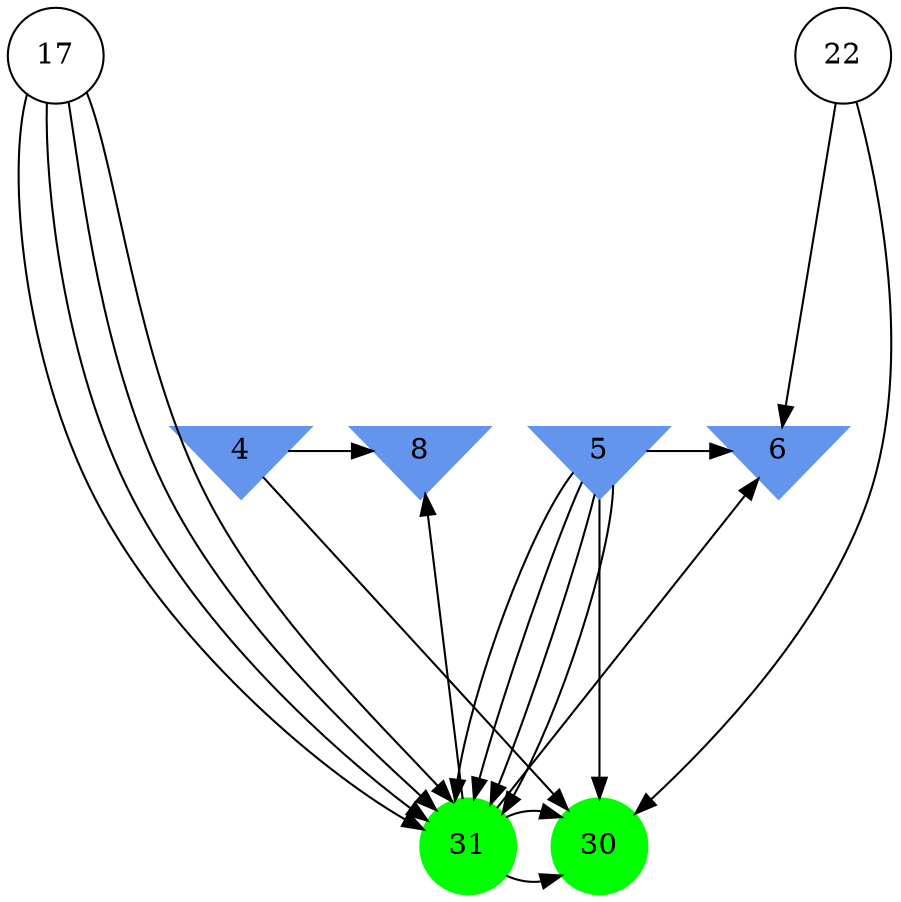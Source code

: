 digraph brain {
	ranksep=2.0;
	4 [shape=invtriangle,style=filled,color=cornflowerblue];
	5 [shape=invtriangle,style=filled,color=cornflowerblue];
	6 [shape=invtriangle,style=filled,color=cornflowerblue];
	8 [shape=invtriangle,style=filled,color=cornflowerblue];
	17 [shape=circle,color=black];
	22 [shape=circle,color=black];
	30 [shape=circle,style=filled,color=green];
	31 [shape=circle,style=filled,color=green];
	5	->	31;
	5	->	31;
	17	->	31;
	17	->	31;
	17	->	31;
	17	->	31;
	5	->	31;
	5	->	31;
	4	->	30;
	4	->	8;
	31	->	30;
	31	->	8;
	22	->	30;
	22	->	6;
	31	->	30;
	31	->	6;
	5	->	30;
	5	->	6;
	{ rank=same; 4; 5; 6; 8; }
	{ rank=same; 17; 22; }
	{ rank=same; 30; 31; }
}
